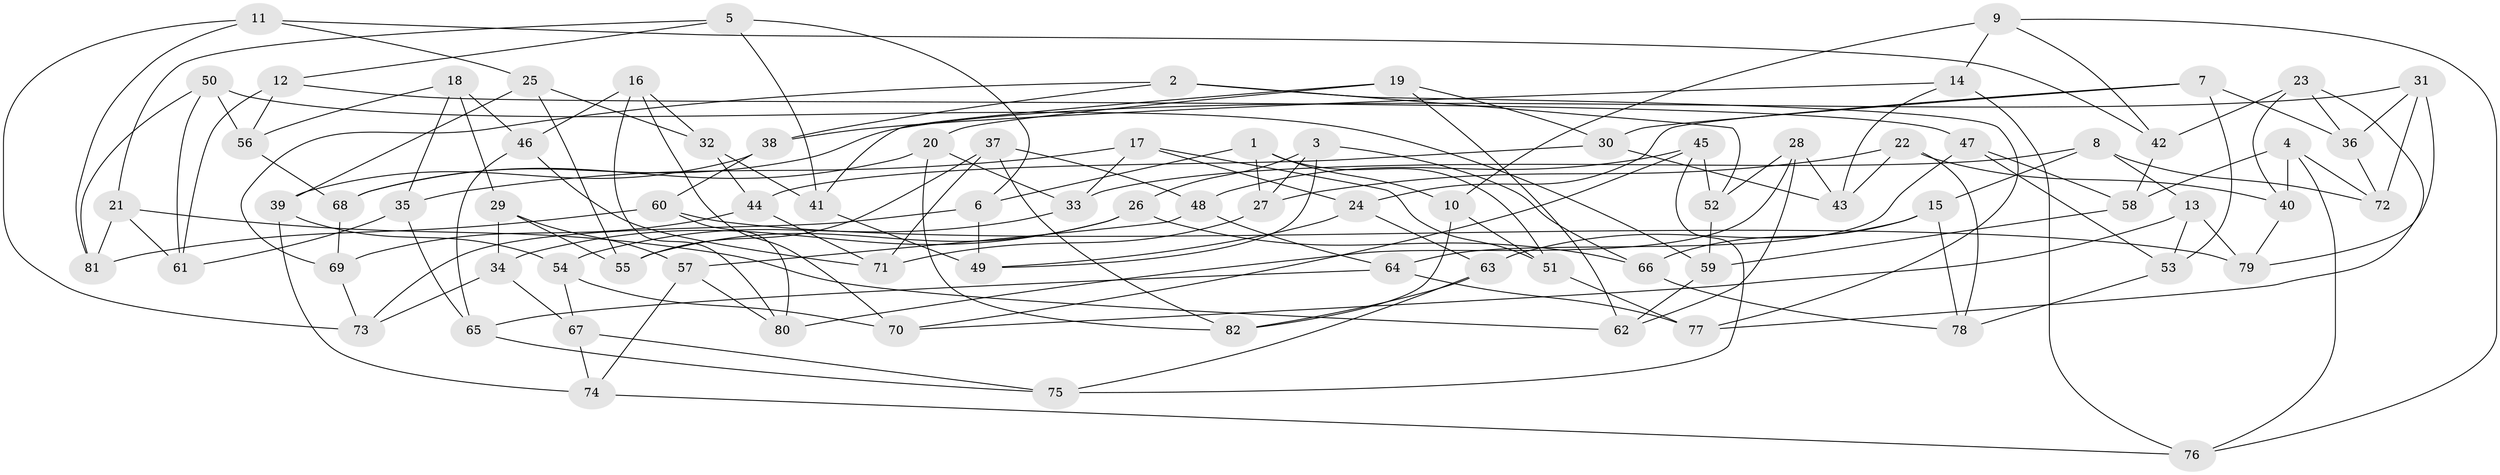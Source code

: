 // Generated by graph-tools (version 1.1) at 2025/27/03/09/25 03:27:02]
// undirected, 82 vertices, 164 edges
graph export_dot {
graph [start="1"]
  node [color=gray90,style=filled];
  1;
  2;
  3;
  4;
  5;
  6;
  7;
  8;
  9;
  10;
  11;
  12;
  13;
  14;
  15;
  16;
  17;
  18;
  19;
  20;
  21;
  22;
  23;
  24;
  25;
  26;
  27;
  28;
  29;
  30;
  31;
  32;
  33;
  34;
  35;
  36;
  37;
  38;
  39;
  40;
  41;
  42;
  43;
  44;
  45;
  46;
  47;
  48;
  49;
  50;
  51;
  52;
  53;
  54;
  55;
  56;
  57;
  58;
  59;
  60;
  61;
  62;
  63;
  64;
  65;
  66;
  67;
  68;
  69;
  70;
  71;
  72;
  73;
  74;
  75;
  76;
  77;
  78;
  79;
  80;
  81;
  82;
  1 -- 6;
  1 -- 51;
  1 -- 10;
  1 -- 27;
  2 -- 38;
  2 -- 77;
  2 -- 69;
  2 -- 52;
  3 -- 66;
  3 -- 49;
  3 -- 27;
  3 -- 26;
  4 -- 40;
  4 -- 58;
  4 -- 76;
  4 -- 72;
  5 -- 6;
  5 -- 41;
  5 -- 12;
  5 -- 21;
  6 -- 73;
  6 -- 49;
  7 -- 24;
  7 -- 30;
  7 -- 36;
  7 -- 53;
  8 -- 33;
  8 -- 15;
  8 -- 72;
  8 -- 13;
  9 -- 42;
  9 -- 10;
  9 -- 76;
  9 -- 14;
  10 -- 51;
  10 -- 82;
  11 -- 25;
  11 -- 73;
  11 -- 42;
  11 -- 81;
  12 -- 56;
  12 -- 47;
  12 -- 61;
  13 -- 79;
  13 -- 70;
  13 -- 53;
  14 -- 38;
  14 -- 76;
  14 -- 43;
  15 -- 78;
  15 -- 63;
  15 -- 66;
  16 -- 80;
  16 -- 32;
  16 -- 70;
  16 -- 46;
  17 -- 33;
  17 -- 51;
  17 -- 24;
  17 -- 35;
  18 -- 35;
  18 -- 56;
  18 -- 46;
  18 -- 29;
  19 -- 20;
  19 -- 30;
  19 -- 62;
  19 -- 41;
  20 -- 33;
  20 -- 82;
  20 -- 68;
  21 -- 62;
  21 -- 81;
  21 -- 61;
  22 -- 40;
  22 -- 27;
  22 -- 43;
  22 -- 78;
  23 -- 77;
  23 -- 42;
  23 -- 36;
  23 -- 40;
  24 -- 63;
  24 -- 49;
  25 -- 32;
  25 -- 55;
  25 -- 39;
  26 -- 66;
  26 -- 34;
  26 -- 55;
  27 -- 71;
  28 -- 52;
  28 -- 62;
  28 -- 43;
  28 -- 80;
  29 -- 55;
  29 -- 34;
  29 -- 57;
  30 -- 44;
  30 -- 43;
  31 -- 68;
  31 -- 72;
  31 -- 79;
  31 -- 36;
  32 -- 41;
  32 -- 44;
  33 -- 54;
  34 -- 73;
  34 -- 67;
  35 -- 61;
  35 -- 65;
  36 -- 72;
  37 -- 48;
  37 -- 82;
  37 -- 71;
  37 -- 55;
  38 -- 39;
  38 -- 60;
  39 -- 74;
  39 -- 54;
  40 -- 79;
  41 -- 49;
  42 -- 58;
  44 -- 71;
  44 -- 69;
  45 -- 52;
  45 -- 70;
  45 -- 48;
  45 -- 75;
  46 -- 71;
  46 -- 65;
  47 -- 64;
  47 -- 53;
  47 -- 58;
  48 -- 64;
  48 -- 57;
  50 -- 56;
  50 -- 59;
  50 -- 81;
  50 -- 61;
  51 -- 77;
  52 -- 59;
  53 -- 78;
  54 -- 70;
  54 -- 67;
  56 -- 68;
  57 -- 80;
  57 -- 74;
  58 -- 59;
  59 -- 62;
  60 -- 80;
  60 -- 81;
  60 -- 79;
  63 -- 82;
  63 -- 75;
  64 -- 65;
  64 -- 77;
  65 -- 75;
  66 -- 78;
  67 -- 74;
  67 -- 75;
  68 -- 69;
  69 -- 73;
  74 -- 76;
}
